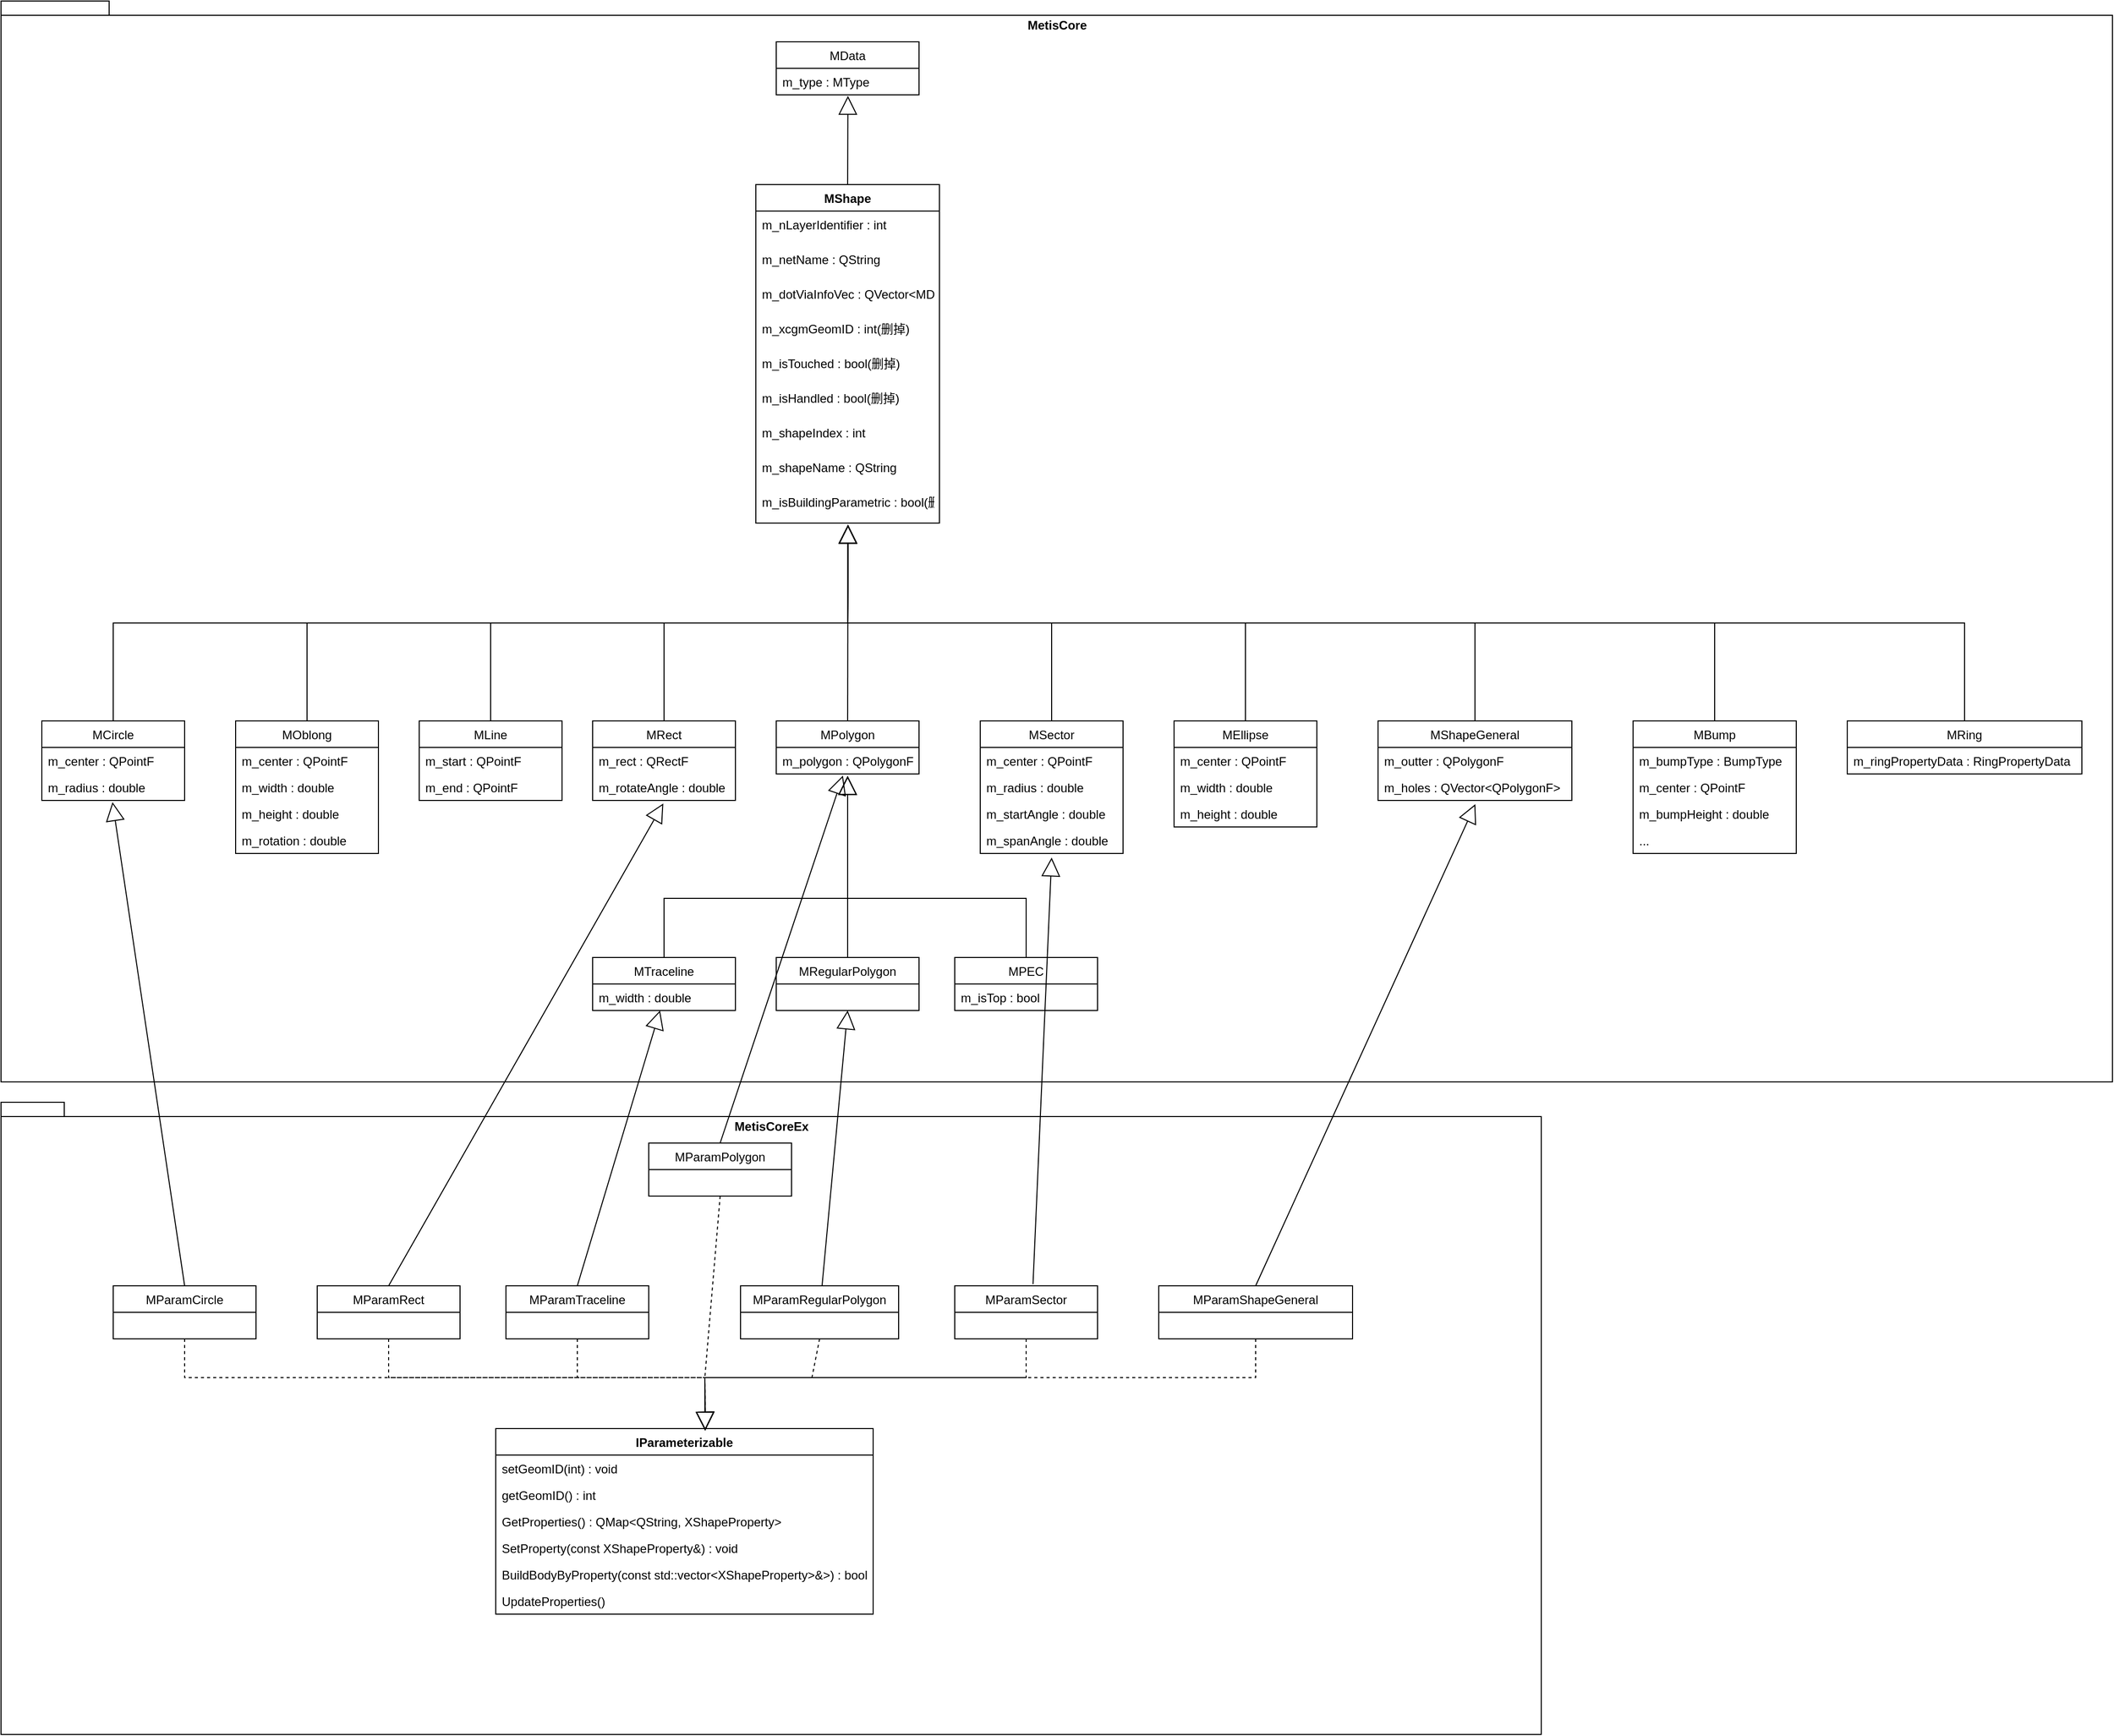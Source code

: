 <mxfile version="15.8.8" type="github">
  <diagram id="C5RBs43oDa-KdzZeNtuy" name="Page-1">
    <mxGraphModel dx="2592" dy="876" grid="1" gridSize="10" guides="1" tooltips="1" connect="1" arrows="1" fold="1" page="1" pageScale="1" pageWidth="827" pageHeight="1169" math="0" shadow="0">
      <root>
        <mxCell id="WIyWlLk6GJQsqaUBKTNV-0" />
        <mxCell id="WIyWlLk6GJQsqaUBKTNV-1" parent="WIyWlLk6GJQsqaUBKTNV-0" />
        <mxCell id="aMKjrzGWHhNSNLpxODro-223" value="MetisCoreEx" style="shape=folder;fontStyle=1;spacingTop=10;tabWidth=40;tabHeight=14;tabPosition=left;html=1;verticalAlign=top;" vertex="1" parent="WIyWlLk6GJQsqaUBKTNV-1">
          <mxGeometry x="-470" y="1090" width="1510" height="620" as="geometry" />
        </mxCell>
        <mxCell id="aMKjrzGWHhNSNLpxODro-220" value="MetisCore" style="shape=folder;fontStyle=1;spacingTop=10;tabWidth=40;tabHeight=14;tabPosition=left;html=1;verticalAlign=top;" vertex="1" parent="WIyWlLk6GJQsqaUBKTNV-1">
          <mxGeometry x="-470" y="10" width="2070" height="1060" as="geometry" />
        </mxCell>
        <mxCell id="aMKjrzGWHhNSNLpxODro-22" value="MShape" style="swimlane;fontStyle=1;align=center;verticalAlign=top;childLayout=stackLayout;horizontal=1;startSize=26;horizontalStack=0;resizeParent=1;resizeParentMax=0;resizeLast=0;collapsible=1;marginBottom=0;" vertex="1" parent="WIyWlLk6GJQsqaUBKTNV-1">
          <mxGeometry x="270" y="190" width="180" height="332" as="geometry" />
        </mxCell>
        <object label="m_nLayerIdentifier : int" id="aMKjrzGWHhNSNLpxODro-30">
          <mxCell style="text;strokeColor=none;fillColor=none;align=left;verticalAlign=top;spacingLeft=4;spacingRight=4;overflow=hidden;rotatable=0;points=[[0,0.5],[1,0.5]];portConstraint=eastwest;" vertex="1" parent="aMKjrzGWHhNSNLpxODro-22">
            <mxGeometry y="26" width="180" height="34" as="geometry" />
          </mxCell>
        </object>
        <object label="m_netName : QString" id="aMKjrzGWHhNSNLpxODro-33">
          <mxCell style="text;strokeColor=none;fillColor=none;align=left;verticalAlign=top;spacingLeft=4;spacingRight=4;overflow=hidden;rotatable=0;points=[[0,0.5],[1,0.5]];portConstraint=eastwest;" vertex="1" parent="aMKjrzGWHhNSNLpxODro-22">
            <mxGeometry y="60" width="180" height="34" as="geometry" />
          </mxCell>
        </object>
        <object label="m_dotViaInfoVec : QVector&lt;MDotViaInfo&gt;" id="aMKjrzGWHhNSNLpxODro-32">
          <mxCell style="text;strokeColor=none;fillColor=none;align=left;verticalAlign=top;spacingLeft=4;spacingRight=4;overflow=hidden;rotatable=0;points=[[0,0.5],[1,0.5]];portConstraint=eastwest;" vertex="1" parent="aMKjrzGWHhNSNLpxODro-22">
            <mxGeometry y="94" width="180" height="34" as="geometry" />
          </mxCell>
        </object>
        <object label="m_xcgmGeomID : int(删掉)" id="aMKjrzGWHhNSNLpxODro-31">
          <mxCell style="text;strokeColor=none;fillColor=none;align=left;verticalAlign=top;spacingLeft=4;spacingRight=4;overflow=hidden;rotatable=0;points=[[0,0.5],[1,0.5]];portConstraint=eastwest;" vertex="1" parent="aMKjrzGWHhNSNLpxODro-22">
            <mxGeometry y="128" width="180" height="34" as="geometry" />
          </mxCell>
        </object>
        <object label="m_isTouched : bool(删掉)" id="aMKjrzGWHhNSNLpxODro-35">
          <mxCell style="text;strokeColor=none;fillColor=none;align=left;verticalAlign=top;spacingLeft=4;spacingRight=4;overflow=hidden;rotatable=0;points=[[0,0.5],[1,0.5]];portConstraint=eastwest;" vertex="1" parent="aMKjrzGWHhNSNLpxODro-22">
            <mxGeometry y="162" width="180" height="34" as="geometry" />
          </mxCell>
        </object>
        <object label="m_isHandled : bool(删掉)" id="aMKjrzGWHhNSNLpxODro-36">
          <mxCell style="text;strokeColor=none;fillColor=none;align=left;verticalAlign=top;spacingLeft=4;spacingRight=4;overflow=hidden;rotatable=0;points=[[0,0.5],[1,0.5]];portConstraint=eastwest;" vertex="1" parent="aMKjrzGWHhNSNLpxODro-22">
            <mxGeometry y="196" width="180" height="34" as="geometry" />
          </mxCell>
        </object>
        <object label="m_shapeIndex : int" id="aMKjrzGWHhNSNLpxODro-37">
          <mxCell style="text;strokeColor=none;fillColor=none;align=left;verticalAlign=top;spacingLeft=4;spacingRight=4;overflow=hidden;rotatable=0;points=[[0,0.5],[1,0.5]];portConstraint=eastwest;" vertex="1" parent="aMKjrzGWHhNSNLpxODro-22">
            <mxGeometry y="230" width="180" height="34" as="geometry" />
          </mxCell>
        </object>
        <object label="m_shapeName : QString" id="aMKjrzGWHhNSNLpxODro-38">
          <mxCell style="text;strokeColor=none;fillColor=none;align=left;verticalAlign=top;spacingLeft=4;spacingRight=4;overflow=hidden;rotatable=0;points=[[0,0.5],[1,0.5]];portConstraint=eastwest;" vertex="1" parent="aMKjrzGWHhNSNLpxODro-22">
            <mxGeometry y="264" width="180" height="34" as="geometry" />
          </mxCell>
        </object>
        <object label="m_isBuildingParametric : bool(删掉)" id="aMKjrzGWHhNSNLpxODro-39">
          <mxCell style="text;strokeColor=none;fillColor=none;align=left;verticalAlign=top;spacingLeft=4;spacingRight=4;overflow=hidden;rotatable=0;points=[[0,0.5],[1,0.5]];portConstraint=eastwest;" vertex="1" parent="aMKjrzGWHhNSNLpxODro-22">
            <mxGeometry y="298" width="180" height="34" as="geometry" />
          </mxCell>
        </object>
        <mxCell id="aMKjrzGWHhNSNLpxODro-40" value="MData" style="swimlane;fontStyle=0;childLayout=stackLayout;horizontal=1;startSize=26;fillColor=none;horizontalStack=0;resizeParent=1;resizeParentMax=0;resizeLast=0;collapsible=1;marginBottom=0;" vertex="1" parent="WIyWlLk6GJQsqaUBKTNV-1">
          <mxGeometry x="290" y="50" width="140" height="52" as="geometry" />
        </mxCell>
        <mxCell id="aMKjrzGWHhNSNLpxODro-41" value="m_type : MType" style="text;strokeColor=none;fillColor=none;align=left;verticalAlign=top;spacingLeft=4;spacingRight=4;overflow=hidden;rotatable=0;points=[[0,0.5],[1,0.5]];portConstraint=eastwest;" vertex="1" parent="aMKjrzGWHhNSNLpxODro-40">
          <mxGeometry y="26" width="140" height="26" as="geometry" />
        </mxCell>
        <mxCell id="aMKjrzGWHhNSNLpxODro-45" value="" style="endArrow=block;endSize=16;endFill=0;html=1;rounded=0;exitX=0.5;exitY=0;exitDx=0;exitDy=0;entryX=0.502;entryY=1.038;entryDx=0;entryDy=0;entryPerimeter=0;" edge="1" parent="WIyWlLk6GJQsqaUBKTNV-1" source="aMKjrzGWHhNSNLpxODro-22" target="aMKjrzGWHhNSNLpxODro-41">
          <mxGeometry x="-0.078" y="-30" width="160" relative="1" as="geometry">
            <mxPoint x="468" y="50" as="sourcePoint" />
            <mxPoint x="628" y="50" as="targetPoint" />
            <mxPoint as="offset" />
          </mxGeometry>
        </mxCell>
        <mxCell id="aMKjrzGWHhNSNLpxODro-46" value="MCircle" style="swimlane;fontStyle=0;childLayout=stackLayout;horizontal=1;startSize=26;fillColor=none;horizontalStack=0;resizeParent=1;resizeParentMax=0;resizeLast=0;collapsible=1;marginBottom=0;" vertex="1" parent="WIyWlLk6GJQsqaUBKTNV-1">
          <mxGeometry x="-430" y="716" width="140" height="78" as="geometry" />
        </mxCell>
        <mxCell id="aMKjrzGWHhNSNLpxODro-47" value="m_center : QPointF" style="text;strokeColor=none;fillColor=none;align=left;verticalAlign=top;spacingLeft=4;spacingRight=4;overflow=hidden;rotatable=0;points=[[0,0.5],[1,0.5]];portConstraint=eastwest;" vertex="1" parent="aMKjrzGWHhNSNLpxODro-46">
          <mxGeometry y="26" width="140" height="26" as="geometry" />
        </mxCell>
        <mxCell id="aMKjrzGWHhNSNLpxODro-48" value="m_radius : double" style="text;strokeColor=none;fillColor=none;align=left;verticalAlign=top;spacingLeft=4;spacingRight=4;overflow=hidden;rotatable=0;points=[[0,0.5],[1,0.5]];portConstraint=eastwest;" vertex="1" parent="aMKjrzGWHhNSNLpxODro-46">
          <mxGeometry y="52" width="140" height="26" as="geometry" />
        </mxCell>
        <mxCell id="aMKjrzGWHhNSNLpxODro-50" value="MOblong" style="swimlane;fontStyle=0;childLayout=stackLayout;horizontal=1;startSize=26;fillColor=none;horizontalStack=0;resizeParent=1;resizeParentMax=0;resizeLast=0;collapsible=1;marginBottom=0;" vertex="1" parent="WIyWlLk6GJQsqaUBKTNV-1">
          <mxGeometry x="-240" y="716" width="140" height="130" as="geometry" />
        </mxCell>
        <mxCell id="aMKjrzGWHhNSNLpxODro-51" value="m_center : QPointF" style="text;strokeColor=none;fillColor=none;align=left;verticalAlign=top;spacingLeft=4;spacingRight=4;overflow=hidden;rotatable=0;points=[[0,0.5],[1,0.5]];portConstraint=eastwest;" vertex="1" parent="aMKjrzGWHhNSNLpxODro-50">
          <mxGeometry y="26" width="140" height="26" as="geometry" />
        </mxCell>
        <mxCell id="aMKjrzGWHhNSNLpxODro-52" value="m_width : double" style="text;strokeColor=none;fillColor=none;align=left;verticalAlign=top;spacingLeft=4;spacingRight=4;overflow=hidden;rotatable=0;points=[[0,0.5],[1,0.5]];portConstraint=eastwest;" vertex="1" parent="aMKjrzGWHhNSNLpxODro-50">
          <mxGeometry y="52" width="140" height="26" as="geometry" />
        </mxCell>
        <mxCell id="aMKjrzGWHhNSNLpxODro-53" value="m_height : double" style="text;strokeColor=none;fillColor=none;align=left;verticalAlign=top;spacingLeft=4;spacingRight=4;overflow=hidden;rotatable=0;points=[[0,0.5],[1,0.5]];portConstraint=eastwest;" vertex="1" parent="aMKjrzGWHhNSNLpxODro-50">
          <mxGeometry y="78" width="140" height="26" as="geometry" />
        </mxCell>
        <mxCell id="aMKjrzGWHhNSNLpxODro-94" value="m_rotation : double" style="text;strokeColor=none;fillColor=none;align=left;verticalAlign=top;spacingLeft=4;spacingRight=4;overflow=hidden;rotatable=0;points=[[0,0.5],[1,0.5]];portConstraint=eastwest;" vertex="1" parent="aMKjrzGWHhNSNLpxODro-50">
          <mxGeometry y="104" width="140" height="26" as="geometry" />
        </mxCell>
        <mxCell id="aMKjrzGWHhNSNLpxODro-54" value="MLine" style="swimlane;fontStyle=0;childLayout=stackLayout;horizontal=1;startSize=26;fillColor=none;horizontalStack=0;resizeParent=1;resizeParentMax=0;resizeLast=0;collapsible=1;marginBottom=0;" vertex="1" parent="WIyWlLk6GJQsqaUBKTNV-1">
          <mxGeometry x="-60" y="716" width="140" height="78" as="geometry" />
        </mxCell>
        <mxCell id="aMKjrzGWHhNSNLpxODro-55" value="m_start : QPointF" style="text;strokeColor=none;fillColor=none;align=left;verticalAlign=top;spacingLeft=4;spacingRight=4;overflow=hidden;rotatable=0;points=[[0,0.5],[1,0.5]];portConstraint=eastwest;" vertex="1" parent="aMKjrzGWHhNSNLpxODro-54">
          <mxGeometry y="26" width="140" height="26" as="geometry" />
        </mxCell>
        <mxCell id="aMKjrzGWHhNSNLpxODro-56" value="m_end : QPointF" style="text;strokeColor=none;fillColor=none;align=left;verticalAlign=top;spacingLeft=4;spacingRight=4;overflow=hidden;rotatable=0;points=[[0,0.5],[1,0.5]];portConstraint=eastwest;" vertex="1" parent="aMKjrzGWHhNSNLpxODro-54">
          <mxGeometry y="52" width="140" height="26" as="geometry" />
        </mxCell>
        <mxCell id="aMKjrzGWHhNSNLpxODro-58" value="MEllipse" style="swimlane;fontStyle=0;childLayout=stackLayout;horizontal=1;startSize=26;fillColor=none;horizontalStack=0;resizeParent=1;resizeParentMax=0;resizeLast=0;collapsible=1;marginBottom=0;" vertex="1" parent="WIyWlLk6GJQsqaUBKTNV-1">
          <mxGeometry x="680" y="716" width="140" height="104" as="geometry" />
        </mxCell>
        <mxCell id="aMKjrzGWHhNSNLpxODro-59" value="m_center : QPointF" style="text;strokeColor=none;fillColor=none;align=left;verticalAlign=top;spacingLeft=4;spacingRight=4;overflow=hidden;rotatable=0;points=[[0,0.5],[1,0.5]];portConstraint=eastwest;" vertex="1" parent="aMKjrzGWHhNSNLpxODro-58">
          <mxGeometry y="26" width="140" height="26" as="geometry" />
        </mxCell>
        <mxCell id="aMKjrzGWHhNSNLpxODro-60" value="m_width : double" style="text;strokeColor=none;fillColor=none;align=left;verticalAlign=top;spacingLeft=4;spacingRight=4;overflow=hidden;rotatable=0;points=[[0,0.5],[1,0.5]];portConstraint=eastwest;" vertex="1" parent="aMKjrzGWHhNSNLpxODro-58">
          <mxGeometry y="52" width="140" height="26" as="geometry" />
        </mxCell>
        <mxCell id="aMKjrzGWHhNSNLpxODro-61" value="m_height : double" style="text;strokeColor=none;fillColor=none;align=left;verticalAlign=top;spacingLeft=4;spacingRight=4;overflow=hidden;rotatable=0;points=[[0,0.5],[1,0.5]];portConstraint=eastwest;" vertex="1" parent="aMKjrzGWHhNSNLpxODro-58">
          <mxGeometry y="78" width="140" height="26" as="geometry" />
        </mxCell>
        <mxCell id="aMKjrzGWHhNSNLpxODro-62" value="MSector" style="swimlane;fontStyle=0;childLayout=stackLayout;horizontal=1;startSize=26;fillColor=none;horizontalStack=0;resizeParent=1;resizeParentMax=0;resizeLast=0;collapsible=1;marginBottom=0;" vertex="1" parent="WIyWlLk6GJQsqaUBKTNV-1">
          <mxGeometry x="490" y="716" width="140" height="130" as="geometry" />
        </mxCell>
        <mxCell id="aMKjrzGWHhNSNLpxODro-63" value="m_center : QPointF" style="text;strokeColor=none;fillColor=none;align=left;verticalAlign=top;spacingLeft=4;spacingRight=4;overflow=hidden;rotatable=0;points=[[0,0.5],[1,0.5]];portConstraint=eastwest;" vertex="1" parent="aMKjrzGWHhNSNLpxODro-62">
          <mxGeometry y="26" width="140" height="26" as="geometry" />
        </mxCell>
        <mxCell id="aMKjrzGWHhNSNLpxODro-64" value="m_radius : double" style="text;strokeColor=none;fillColor=none;align=left;verticalAlign=top;spacingLeft=4;spacingRight=4;overflow=hidden;rotatable=0;points=[[0,0.5],[1,0.5]];portConstraint=eastwest;" vertex="1" parent="aMKjrzGWHhNSNLpxODro-62">
          <mxGeometry y="52" width="140" height="26" as="geometry" />
        </mxCell>
        <mxCell id="aMKjrzGWHhNSNLpxODro-65" value="m_startAngle : double" style="text;strokeColor=none;fillColor=none;align=left;verticalAlign=top;spacingLeft=4;spacingRight=4;overflow=hidden;rotatable=0;points=[[0,0.5],[1,0.5]];portConstraint=eastwest;" vertex="1" parent="aMKjrzGWHhNSNLpxODro-62">
          <mxGeometry y="78" width="140" height="26" as="geometry" />
        </mxCell>
        <mxCell id="aMKjrzGWHhNSNLpxODro-114" value="m_spanAngle : double" style="text;strokeColor=none;fillColor=none;align=left;verticalAlign=top;spacingLeft=4;spacingRight=4;overflow=hidden;rotatable=0;points=[[0,0.5],[1,0.5]];portConstraint=eastwest;" vertex="1" parent="aMKjrzGWHhNSNLpxODro-62">
          <mxGeometry y="104" width="140" height="26" as="geometry" />
        </mxCell>
        <mxCell id="aMKjrzGWHhNSNLpxODro-70" value="MTraceline" style="swimlane;fontStyle=0;childLayout=stackLayout;horizontal=1;startSize=26;fillColor=none;horizontalStack=0;resizeParent=1;resizeParentMax=0;resizeLast=0;collapsible=1;marginBottom=0;" vertex="1" parent="WIyWlLk6GJQsqaUBKTNV-1">
          <mxGeometry x="110" y="948" width="140" height="52" as="geometry" />
        </mxCell>
        <mxCell id="aMKjrzGWHhNSNLpxODro-71" value="m_width : double" style="text;strokeColor=none;fillColor=none;align=left;verticalAlign=top;spacingLeft=4;spacingRight=4;overflow=hidden;rotatable=0;points=[[0,0.5],[1,0.5]];portConstraint=eastwest;" vertex="1" parent="aMKjrzGWHhNSNLpxODro-70">
          <mxGeometry y="26" width="140" height="26" as="geometry" />
        </mxCell>
        <mxCell id="aMKjrzGWHhNSNLpxODro-86" value="MShapeGeneral" style="swimlane;fontStyle=0;childLayout=stackLayout;horizontal=1;startSize=26;fillColor=none;horizontalStack=0;resizeParent=1;resizeParentMax=0;resizeLast=0;collapsible=1;marginBottom=0;" vertex="1" parent="WIyWlLk6GJQsqaUBKTNV-1">
          <mxGeometry x="880" y="716" width="190" height="78" as="geometry" />
        </mxCell>
        <mxCell id="aMKjrzGWHhNSNLpxODro-87" value="m_outter : QPolygonF" style="text;strokeColor=none;fillColor=none;align=left;verticalAlign=top;spacingLeft=4;spacingRight=4;overflow=hidden;rotatable=0;points=[[0,0.5],[1,0.5]];portConstraint=eastwest;" vertex="1" parent="aMKjrzGWHhNSNLpxODro-86">
          <mxGeometry y="26" width="190" height="26" as="geometry" />
        </mxCell>
        <mxCell id="aMKjrzGWHhNSNLpxODro-88" value="m_holes : QVector&lt;QPolygonF&gt;" style="text;strokeColor=none;fillColor=none;align=left;verticalAlign=top;spacingLeft=4;spacingRight=4;overflow=hidden;rotatable=0;points=[[0,0.5],[1,0.5]];portConstraint=eastwest;" vertex="1" parent="aMKjrzGWHhNSNLpxODro-86">
          <mxGeometry y="52" width="190" height="26" as="geometry" />
        </mxCell>
        <mxCell id="aMKjrzGWHhNSNLpxODro-95" value="MRect" style="swimlane;fontStyle=0;childLayout=stackLayout;horizontal=1;startSize=26;fillColor=none;horizontalStack=0;resizeParent=1;resizeParentMax=0;resizeLast=0;collapsible=1;marginBottom=0;" vertex="1" parent="WIyWlLk6GJQsqaUBKTNV-1">
          <mxGeometry x="110" y="716" width="140" height="78" as="geometry" />
        </mxCell>
        <mxCell id="aMKjrzGWHhNSNLpxODro-96" value="m_rect : QRectF" style="text;strokeColor=none;fillColor=none;align=left;verticalAlign=top;spacingLeft=4;spacingRight=4;overflow=hidden;rotatable=0;points=[[0,0.5],[1,0.5]];portConstraint=eastwest;" vertex="1" parent="aMKjrzGWHhNSNLpxODro-95">
          <mxGeometry y="26" width="140" height="26" as="geometry" />
        </mxCell>
        <mxCell id="aMKjrzGWHhNSNLpxODro-97" value="m_rotateAngle : double" style="text;strokeColor=none;fillColor=none;align=left;verticalAlign=top;spacingLeft=4;spacingRight=4;overflow=hidden;rotatable=0;points=[[0,0.5],[1,0.5]];portConstraint=eastwest;" vertex="1" parent="aMKjrzGWHhNSNLpxODro-95">
          <mxGeometry y="52" width="140" height="26" as="geometry" />
        </mxCell>
        <mxCell id="aMKjrzGWHhNSNLpxODro-98" value="MPolygon" style="swimlane;fontStyle=0;childLayout=stackLayout;horizontal=1;startSize=26;fillColor=none;horizontalStack=0;resizeParent=1;resizeParentMax=0;resizeLast=0;collapsible=1;marginBottom=0;" vertex="1" parent="WIyWlLk6GJQsqaUBKTNV-1">
          <mxGeometry x="290" y="716" width="140" height="52" as="geometry" />
        </mxCell>
        <mxCell id="aMKjrzGWHhNSNLpxODro-99" value="m_polygon : QPolygonF" style="text;strokeColor=none;fillColor=none;align=left;verticalAlign=top;spacingLeft=4;spacingRight=4;overflow=hidden;rotatable=0;points=[[0,0.5],[1,0.5]];portConstraint=eastwest;" vertex="1" parent="aMKjrzGWHhNSNLpxODro-98">
          <mxGeometry y="26" width="140" height="26" as="geometry" />
        </mxCell>
        <mxCell id="aMKjrzGWHhNSNLpxODro-109" value="MRegularPolygon" style="swimlane;fontStyle=0;childLayout=stackLayout;horizontal=1;startSize=26;fillColor=none;horizontalStack=0;resizeParent=1;resizeParentMax=0;resizeLast=0;collapsible=1;marginBottom=0;" vertex="1" parent="WIyWlLk6GJQsqaUBKTNV-1">
          <mxGeometry x="290" y="948" width="140" height="52" as="geometry" />
        </mxCell>
        <mxCell id="aMKjrzGWHhNSNLpxODro-115" value="MRing" style="swimlane;fontStyle=0;childLayout=stackLayout;horizontal=1;startSize=26;fillColor=none;horizontalStack=0;resizeParent=1;resizeParentMax=0;resizeLast=0;collapsible=1;marginBottom=0;" vertex="1" parent="WIyWlLk6GJQsqaUBKTNV-1">
          <mxGeometry x="1340" y="716" width="230" height="52" as="geometry" />
        </mxCell>
        <mxCell id="aMKjrzGWHhNSNLpxODro-116" value="m_ringPropertyData : RingPropertyData" style="text;strokeColor=none;fillColor=none;align=left;verticalAlign=top;spacingLeft=4;spacingRight=4;overflow=hidden;rotatable=0;points=[[0,0.5],[1,0.5]];portConstraint=eastwest;" vertex="1" parent="aMKjrzGWHhNSNLpxODro-115">
          <mxGeometry y="26" width="230" height="26" as="geometry" />
        </mxCell>
        <mxCell id="aMKjrzGWHhNSNLpxODro-119" value="MPEC" style="swimlane;fontStyle=0;childLayout=stackLayout;horizontal=1;startSize=26;fillColor=none;horizontalStack=0;resizeParent=1;resizeParentMax=0;resizeLast=0;collapsible=1;marginBottom=0;" vertex="1" parent="WIyWlLk6GJQsqaUBKTNV-1">
          <mxGeometry x="465" y="948" width="140" height="52" as="geometry" />
        </mxCell>
        <mxCell id="aMKjrzGWHhNSNLpxODro-120" value="m_isTop : bool" style="text;strokeColor=none;fillColor=none;align=left;verticalAlign=top;spacingLeft=4;spacingRight=4;overflow=hidden;rotatable=0;points=[[0,0.5],[1,0.5]];portConstraint=eastwest;" vertex="1" parent="aMKjrzGWHhNSNLpxODro-119">
          <mxGeometry y="26" width="140" height="26" as="geometry" />
        </mxCell>
        <mxCell id="aMKjrzGWHhNSNLpxODro-123" value="MBump" style="swimlane;fontStyle=0;childLayout=stackLayout;horizontal=1;startSize=26;fillColor=none;horizontalStack=0;resizeParent=1;resizeParentMax=0;resizeLast=0;collapsible=1;marginBottom=0;" vertex="1" parent="WIyWlLk6GJQsqaUBKTNV-1">
          <mxGeometry x="1130" y="716" width="160" height="130" as="geometry" />
        </mxCell>
        <mxCell id="aMKjrzGWHhNSNLpxODro-124" value="m_bumpType : BumpType" style="text;strokeColor=none;fillColor=none;align=left;verticalAlign=top;spacingLeft=4;spacingRight=4;overflow=hidden;rotatable=0;points=[[0,0.5],[1,0.5]];portConstraint=eastwest;" vertex="1" parent="aMKjrzGWHhNSNLpxODro-123">
          <mxGeometry y="26" width="160" height="26" as="geometry" />
        </mxCell>
        <mxCell id="aMKjrzGWHhNSNLpxODro-125" value="m_center : QPointF" style="text;strokeColor=none;fillColor=none;align=left;verticalAlign=top;spacingLeft=4;spacingRight=4;overflow=hidden;rotatable=0;points=[[0,0.5],[1,0.5]];portConstraint=eastwest;" vertex="1" parent="aMKjrzGWHhNSNLpxODro-123">
          <mxGeometry y="52" width="160" height="26" as="geometry" />
        </mxCell>
        <mxCell id="aMKjrzGWHhNSNLpxODro-126" value="m_bumpHeight : double" style="text;strokeColor=none;fillColor=none;align=left;verticalAlign=top;spacingLeft=4;spacingRight=4;overflow=hidden;rotatable=0;points=[[0,0.5],[1,0.5]];portConstraint=eastwest;" vertex="1" parent="aMKjrzGWHhNSNLpxODro-123">
          <mxGeometry y="78" width="160" height="26" as="geometry" />
        </mxCell>
        <mxCell id="aMKjrzGWHhNSNLpxODro-134" value="..." style="text;strokeColor=none;fillColor=none;align=left;verticalAlign=top;spacingLeft=4;spacingRight=4;overflow=hidden;rotatable=0;points=[[0,0.5],[1,0.5]];portConstraint=eastwest;" vertex="1" parent="aMKjrzGWHhNSNLpxODro-123">
          <mxGeometry y="104" width="160" height="26" as="geometry" />
        </mxCell>
        <mxCell id="aMKjrzGWHhNSNLpxODro-128" value="" style="endArrow=block;endSize=16;endFill=0;html=1;rounded=0;exitX=0.5;exitY=0;exitDx=0;exitDy=0;" edge="1" parent="WIyWlLk6GJQsqaUBKTNV-1" source="aMKjrzGWHhNSNLpxODro-109">
          <mxGeometry x="0.043" y="60" width="160" relative="1" as="geometry">
            <mxPoint x="290" y="880" as="sourcePoint" />
            <mxPoint x="360" y="770" as="targetPoint" />
            <mxPoint as="offset" />
          </mxGeometry>
        </mxCell>
        <mxCell id="aMKjrzGWHhNSNLpxODro-130" value="" style="endArrow=block;endSize=16;endFill=0;html=1;rounded=0;exitX=0.5;exitY=0;exitDx=0;exitDy=0;" edge="1" parent="WIyWlLk6GJQsqaUBKTNV-1" source="aMKjrzGWHhNSNLpxODro-70">
          <mxGeometry x="0.043" y="60" width="160" relative="1" as="geometry">
            <mxPoint x="180" y="990" as="sourcePoint" />
            <mxPoint x="360" y="770" as="targetPoint" />
            <Array as="points">
              <mxPoint x="180" y="890" />
              <mxPoint x="360" y="890" />
            </Array>
            <mxPoint as="offset" />
          </mxGeometry>
        </mxCell>
        <mxCell id="aMKjrzGWHhNSNLpxODro-132" value="" style="endArrow=block;endSize=16;endFill=0;html=1;rounded=0;exitX=0.5;exitY=0;exitDx=0;exitDy=0;" edge="1" parent="WIyWlLk6GJQsqaUBKTNV-1" source="aMKjrzGWHhNSNLpxODro-119">
          <mxGeometry x="0.043" y="60" width="160" relative="1" as="geometry">
            <mxPoint x="560" y="990" as="sourcePoint" />
            <mxPoint x="360" y="770" as="targetPoint" />
            <Array as="points">
              <mxPoint x="535" y="890" />
              <mxPoint x="360" y="890" />
            </Array>
            <mxPoint as="offset" />
          </mxGeometry>
        </mxCell>
        <mxCell id="aMKjrzGWHhNSNLpxODro-136" value="" style="endArrow=block;endSize=16;endFill=0;html=1;rounded=0;exitX=0.5;exitY=0;exitDx=0;exitDy=0;entryX=0.502;entryY=1.049;entryDx=0;entryDy=0;entryPerimeter=0;" edge="1" parent="WIyWlLk6GJQsqaUBKTNV-1" source="aMKjrzGWHhNSNLpxODro-98" target="aMKjrzGWHhNSNLpxODro-39">
          <mxGeometry x="-0.006" y="129" width="160" relative="1" as="geometry">
            <mxPoint x="290" y="700" as="sourcePoint" />
            <mxPoint x="490" y="610" as="targetPoint" />
            <mxPoint as="offset" />
          </mxGeometry>
        </mxCell>
        <mxCell id="aMKjrzGWHhNSNLpxODro-152" value="" style="endArrow=block;endSize=16;endFill=0;html=1;rounded=0;exitX=0.5;exitY=0;exitDx=0;exitDy=0;entryX=0.502;entryY=1.049;entryDx=0;entryDy=0;entryPerimeter=0;" edge="1" parent="WIyWlLk6GJQsqaUBKTNV-1" source="aMKjrzGWHhNSNLpxODro-46" target="aMKjrzGWHhNSNLpxODro-39">
          <mxGeometry x="-0.006" y="129" width="160" relative="1" as="geometry">
            <mxPoint x="290" y="700" as="sourcePoint" />
            <mxPoint x="490" y="610" as="targetPoint" />
            <Array as="points">
              <mxPoint x="-360" y="620" />
              <mxPoint x="360" y="620" />
            </Array>
            <mxPoint as="offset" />
          </mxGeometry>
        </mxCell>
        <mxCell id="aMKjrzGWHhNSNLpxODro-153" value="" style="endArrow=block;endSize=16;endFill=0;html=1;rounded=0;exitX=0.5;exitY=0;exitDx=0;exitDy=0;entryX=0.502;entryY=1.049;entryDx=0;entryDy=0;entryPerimeter=0;" edge="1" parent="WIyWlLk6GJQsqaUBKTNV-1" source="aMKjrzGWHhNSNLpxODro-50" target="aMKjrzGWHhNSNLpxODro-39">
          <mxGeometry x="-0.006" y="129" width="160" relative="1" as="geometry">
            <mxPoint x="290" y="700" as="sourcePoint" />
            <mxPoint x="490" y="610" as="targetPoint" />
            <Array as="points">
              <mxPoint x="-170" y="620" />
              <mxPoint x="360" y="620" />
            </Array>
            <mxPoint as="offset" />
          </mxGeometry>
        </mxCell>
        <mxCell id="aMKjrzGWHhNSNLpxODro-154" value="" style="endArrow=block;endSize=16;endFill=0;html=1;rounded=0;exitX=0.5;exitY=0;exitDx=0;exitDy=0;entryX=0.502;entryY=1.049;entryDx=0;entryDy=0;entryPerimeter=0;" edge="1" parent="WIyWlLk6GJQsqaUBKTNV-1" source="aMKjrzGWHhNSNLpxODro-54" target="aMKjrzGWHhNSNLpxODro-39">
          <mxGeometry x="-0.006" y="129" width="160" relative="1" as="geometry">
            <mxPoint x="290" y="700" as="sourcePoint" />
            <mxPoint x="490" y="610" as="targetPoint" />
            <Array as="points">
              <mxPoint x="10" y="620" />
              <mxPoint x="360" y="620" />
            </Array>
            <mxPoint as="offset" />
          </mxGeometry>
        </mxCell>
        <mxCell id="aMKjrzGWHhNSNLpxODro-155" value="" style="endArrow=block;endSize=16;endFill=0;html=1;rounded=0;exitX=0.5;exitY=0;exitDx=0;exitDy=0;entryX=0.502;entryY=1.049;entryDx=0;entryDy=0;entryPerimeter=0;" edge="1" parent="WIyWlLk6GJQsqaUBKTNV-1" source="aMKjrzGWHhNSNLpxODro-95" target="aMKjrzGWHhNSNLpxODro-39">
          <mxGeometry x="-0.006" y="129" width="160" relative="1" as="geometry">
            <mxPoint x="290" y="700" as="sourcePoint" />
            <mxPoint x="490" y="610" as="targetPoint" />
            <Array as="points">
              <mxPoint x="180" y="620" />
              <mxPoint x="360" y="620" />
            </Array>
            <mxPoint as="offset" />
          </mxGeometry>
        </mxCell>
        <mxCell id="aMKjrzGWHhNSNLpxODro-156" value="" style="endArrow=block;endSize=16;endFill=0;html=1;rounded=0;exitX=0.5;exitY=0;exitDx=0;exitDy=0;entryX=0.502;entryY=1.049;entryDx=0;entryDy=0;entryPerimeter=0;" edge="1" parent="WIyWlLk6GJQsqaUBKTNV-1" source="aMKjrzGWHhNSNLpxODro-62" target="aMKjrzGWHhNSNLpxODro-39">
          <mxGeometry x="-0.006" y="129" width="160" relative="1" as="geometry">
            <mxPoint x="290" y="700" as="sourcePoint" />
            <mxPoint x="490" y="610" as="targetPoint" />
            <Array as="points">
              <mxPoint x="560" y="620" />
              <mxPoint x="360" y="620" />
            </Array>
            <mxPoint as="offset" />
          </mxGeometry>
        </mxCell>
        <mxCell id="aMKjrzGWHhNSNLpxODro-157" value="" style="endArrow=block;endSize=16;endFill=0;html=1;rounded=0;exitX=0.5;exitY=0;exitDx=0;exitDy=0;entryX=0.502;entryY=1.049;entryDx=0;entryDy=0;entryPerimeter=0;" edge="1" parent="WIyWlLk6GJQsqaUBKTNV-1" source="aMKjrzGWHhNSNLpxODro-58" target="aMKjrzGWHhNSNLpxODro-39">
          <mxGeometry x="-0.006" y="129" width="160" relative="1" as="geometry">
            <mxPoint x="290" y="700" as="sourcePoint" />
            <mxPoint x="490" y="610" as="targetPoint" />
            <Array as="points">
              <mxPoint x="750" y="620" />
              <mxPoint x="360" y="620" />
            </Array>
            <mxPoint as="offset" />
          </mxGeometry>
        </mxCell>
        <mxCell id="aMKjrzGWHhNSNLpxODro-158" value="" style="endArrow=block;endSize=16;endFill=0;html=1;rounded=0;exitX=0.5;exitY=0;exitDx=0;exitDy=0;entryX=0.502;entryY=1.049;entryDx=0;entryDy=0;entryPerimeter=0;" edge="1" parent="WIyWlLk6GJQsqaUBKTNV-1" source="aMKjrzGWHhNSNLpxODro-86" target="aMKjrzGWHhNSNLpxODro-39">
          <mxGeometry x="-0.006" y="129" width="160" relative="1" as="geometry">
            <mxPoint x="290" y="700" as="sourcePoint" />
            <mxPoint x="490" y="610" as="targetPoint" />
            <Array as="points">
              <mxPoint x="975" y="620" />
              <mxPoint x="360" y="620" />
            </Array>
            <mxPoint as="offset" />
          </mxGeometry>
        </mxCell>
        <mxCell id="aMKjrzGWHhNSNLpxODro-159" value="" style="endArrow=block;endSize=16;endFill=0;html=1;rounded=0;exitX=0.5;exitY=0;exitDx=0;exitDy=0;entryX=0.502;entryY=1.049;entryDx=0;entryDy=0;entryPerimeter=0;" edge="1" parent="WIyWlLk6GJQsqaUBKTNV-1" source="aMKjrzGWHhNSNLpxODro-123" target="aMKjrzGWHhNSNLpxODro-39">
          <mxGeometry x="-0.006" y="129" width="160" relative="1" as="geometry">
            <mxPoint x="290" y="700" as="sourcePoint" />
            <mxPoint x="490" y="610" as="targetPoint" />
            <Array as="points">
              <mxPoint x="1210" y="620" />
              <mxPoint x="360" y="620" />
            </Array>
            <mxPoint as="offset" />
          </mxGeometry>
        </mxCell>
        <mxCell id="aMKjrzGWHhNSNLpxODro-160" value="" style="endArrow=block;endSize=16;endFill=0;html=1;rounded=0;exitX=0.5;exitY=0;exitDx=0;exitDy=0;entryX=0.502;entryY=1.049;entryDx=0;entryDy=0;entryPerimeter=0;" edge="1" parent="WIyWlLk6GJQsqaUBKTNV-1" source="aMKjrzGWHhNSNLpxODro-115" target="aMKjrzGWHhNSNLpxODro-39">
          <mxGeometry x="-0.006" y="129" width="160" relative="1" as="geometry">
            <mxPoint x="290" y="700" as="sourcePoint" />
            <mxPoint x="490" y="610" as="targetPoint" />
            <Array as="points">
              <mxPoint x="1455" y="620" />
              <mxPoint x="360" y="620" />
            </Array>
            <mxPoint as="offset" />
          </mxGeometry>
        </mxCell>
        <mxCell id="aMKjrzGWHhNSNLpxODro-161" value="IParameterizable" style="swimlane;fontStyle=1;align=center;verticalAlign=top;childLayout=stackLayout;horizontal=1;startSize=26;horizontalStack=0;resizeParent=1;resizeParentMax=0;resizeLast=0;collapsible=1;marginBottom=0;" vertex="1" parent="WIyWlLk6GJQsqaUBKTNV-1">
          <mxGeometry x="15" y="1410" width="370" height="182" as="geometry" />
        </mxCell>
        <mxCell id="aMKjrzGWHhNSNLpxODro-162" value="setGeomID(int) : void" style="text;strokeColor=none;fillColor=none;align=left;verticalAlign=top;spacingLeft=4;spacingRight=4;overflow=hidden;rotatable=0;points=[[0,0.5],[1,0.5]];portConstraint=eastwest;" vertex="1" parent="aMKjrzGWHhNSNLpxODro-161">
          <mxGeometry y="26" width="370" height="26" as="geometry" />
        </mxCell>
        <mxCell id="aMKjrzGWHhNSNLpxODro-165" value="getGeomID() : int" style="text;strokeColor=none;fillColor=none;align=left;verticalAlign=top;spacingLeft=4;spacingRight=4;overflow=hidden;rotatable=0;points=[[0,0.5],[1,0.5]];portConstraint=eastwest;" vertex="1" parent="aMKjrzGWHhNSNLpxODro-161">
          <mxGeometry y="52" width="370" height="26" as="geometry" />
        </mxCell>
        <mxCell id="aMKjrzGWHhNSNLpxODro-166" value="GetProperties() : QMap&lt;QString, XShapeProperty&gt;" style="text;strokeColor=none;fillColor=none;align=left;verticalAlign=top;spacingLeft=4;spacingRight=4;overflow=hidden;rotatable=0;points=[[0,0.5],[1,0.5]];portConstraint=eastwest;" vertex="1" parent="aMKjrzGWHhNSNLpxODro-161">
          <mxGeometry y="78" width="370" height="26" as="geometry" />
        </mxCell>
        <mxCell id="aMKjrzGWHhNSNLpxODro-171" value="SetProperty(const XShapeProperty&amp;) : void" style="text;strokeColor=none;fillColor=none;align=left;verticalAlign=top;spacingLeft=4;spacingRight=4;overflow=hidden;rotatable=0;points=[[0,0.5],[1,0.5]];portConstraint=eastwest;" vertex="1" parent="aMKjrzGWHhNSNLpxODro-161">
          <mxGeometry y="104" width="370" height="26" as="geometry" />
        </mxCell>
        <mxCell id="aMKjrzGWHhNSNLpxODro-172" value="BuildBodyByProperty(const std::vector&lt;XShapeProperty&gt;&amp;&gt;) : bool" style="text;strokeColor=none;fillColor=none;align=left;verticalAlign=top;spacingLeft=4;spacingRight=4;overflow=hidden;rotatable=0;points=[[0,0.5],[1,0.5]];portConstraint=eastwest;" vertex="1" parent="aMKjrzGWHhNSNLpxODro-161">
          <mxGeometry y="130" width="370" height="26" as="geometry" />
        </mxCell>
        <mxCell id="aMKjrzGWHhNSNLpxODro-225" value="UpdateProperties()" style="text;strokeColor=none;fillColor=none;align=left;verticalAlign=top;spacingLeft=4;spacingRight=4;overflow=hidden;rotatable=0;points=[[0,0.5],[1,0.5]];portConstraint=eastwest;" vertex="1" parent="aMKjrzGWHhNSNLpxODro-161">
          <mxGeometry y="156" width="370" height="26" as="geometry" />
        </mxCell>
        <mxCell id="aMKjrzGWHhNSNLpxODro-174" value="MParamCircle" style="swimlane;fontStyle=0;childLayout=stackLayout;horizontal=1;startSize=26;fillColor=none;horizontalStack=0;resizeParent=1;resizeParentMax=0;resizeLast=0;collapsible=1;marginBottom=0;" vertex="1" parent="WIyWlLk6GJQsqaUBKTNV-1">
          <mxGeometry x="-360" y="1270" width="140" height="52" as="geometry" />
        </mxCell>
        <mxCell id="aMKjrzGWHhNSNLpxODro-180" value="MParamRect" style="swimlane;fontStyle=0;childLayout=stackLayout;horizontal=1;startSize=26;fillColor=none;horizontalStack=0;resizeParent=1;resizeParentMax=0;resizeLast=0;collapsible=1;marginBottom=0;" vertex="1" parent="WIyWlLk6GJQsqaUBKTNV-1">
          <mxGeometry x="-160" y="1270" width="140" height="52" as="geometry" />
        </mxCell>
        <mxCell id="aMKjrzGWHhNSNLpxODro-183" value="MParamPolygon" style="swimlane;fontStyle=0;childLayout=stackLayout;horizontal=1;startSize=26;fillColor=none;horizontalStack=0;resizeParent=1;resizeParentMax=0;resizeLast=0;collapsible=1;marginBottom=0;" vertex="1" parent="WIyWlLk6GJQsqaUBKTNV-1">
          <mxGeometry x="165" y="1130" width="140" height="52" as="geometry" />
        </mxCell>
        <mxCell id="aMKjrzGWHhNSNLpxODro-185" value="MParamTraceline" style="swimlane;fontStyle=0;childLayout=stackLayout;horizontal=1;startSize=26;fillColor=none;horizontalStack=0;resizeParent=1;resizeParentMax=0;resizeLast=0;collapsible=1;marginBottom=0;" vertex="1" parent="WIyWlLk6GJQsqaUBKTNV-1">
          <mxGeometry x="25" y="1270" width="140" height="52" as="geometry" />
        </mxCell>
        <mxCell id="aMKjrzGWHhNSNLpxODro-187" value="MParamSector" style="swimlane;fontStyle=0;childLayout=stackLayout;horizontal=1;startSize=26;fillColor=none;horizontalStack=0;resizeParent=1;resizeParentMax=0;resizeLast=0;collapsible=1;marginBottom=0;" vertex="1" parent="WIyWlLk6GJQsqaUBKTNV-1">
          <mxGeometry x="465" y="1270" width="140" height="52" as="geometry" />
        </mxCell>
        <mxCell id="aMKjrzGWHhNSNLpxODro-196" value="MParamShapeGeneral" style="swimlane;fontStyle=0;childLayout=stackLayout;horizontal=1;startSize=26;fillColor=none;horizontalStack=0;resizeParent=1;resizeParentMax=0;resizeLast=0;collapsible=1;marginBottom=0;" vertex="1" parent="WIyWlLk6GJQsqaUBKTNV-1">
          <mxGeometry x="665" y="1270" width="190" height="52" as="geometry" />
        </mxCell>
        <mxCell id="aMKjrzGWHhNSNLpxODro-199" value="" style="endArrow=block;endSize=16;endFill=0;html=1;rounded=0;exitX=0.5;exitY=0;exitDx=0;exitDy=0;entryX=0.495;entryY=1.064;entryDx=0;entryDy=0;entryPerimeter=0;" edge="1" parent="WIyWlLk6GJQsqaUBKTNV-1" source="aMKjrzGWHhNSNLpxODro-174" target="aMKjrzGWHhNSNLpxODro-48">
          <mxGeometry width="160" relative="1" as="geometry">
            <mxPoint x="-350" y="1190" as="sourcePoint" />
            <mxPoint x="-190" y="1190" as="targetPoint" />
          </mxGeometry>
        </mxCell>
        <mxCell id="aMKjrzGWHhNSNLpxODro-200" value="" style="endArrow=block;endSize=16;endFill=0;html=1;rounded=0;exitX=0.5;exitY=0;exitDx=0;exitDy=0;entryX=0.495;entryY=1.115;entryDx=0;entryDy=0;entryPerimeter=0;" edge="1" parent="WIyWlLk6GJQsqaUBKTNV-1" source="aMKjrzGWHhNSNLpxODro-180" target="aMKjrzGWHhNSNLpxODro-97">
          <mxGeometry x="0.021" y="-10" width="160" relative="1" as="geometry">
            <mxPoint x="-180" y="1314.34" as="sourcePoint" />
            <mxPoint x="-90.7" y="790.004" as="targetPoint" />
            <mxPoint as="offset" />
          </mxGeometry>
        </mxCell>
        <mxCell id="aMKjrzGWHhNSNLpxODro-201" value="" style="endArrow=block;endSize=16;endFill=0;html=1;rounded=0;exitX=0.5;exitY=0;exitDx=0;exitDy=0;entryX=0.467;entryY=1.064;entryDx=0;entryDy=0;entryPerimeter=0;" edge="1" parent="WIyWlLk6GJQsqaUBKTNV-1" source="aMKjrzGWHhNSNLpxODro-183" target="aMKjrzGWHhNSNLpxODro-99">
          <mxGeometry width="160" relative="1" as="geometry">
            <mxPoint x="-240" y="1330" as="sourcePoint" />
            <mxPoint x="189.3" y="806.99" as="targetPoint" />
          </mxGeometry>
        </mxCell>
        <mxCell id="aMKjrzGWHhNSNLpxODro-202" value="" style="endArrow=block;endSize=16;endFill=0;html=1;rounded=0;exitX=0.5;exitY=0;exitDx=0;exitDy=0;" edge="1" parent="WIyWlLk6GJQsqaUBKTNV-1" source="aMKjrzGWHhNSNLpxODro-185" target="aMKjrzGWHhNSNLpxODro-71">
          <mxGeometry width="160" relative="1" as="geometry">
            <mxPoint x="-25" y="1330" as="sourcePoint" />
            <mxPoint x="365.38" y="779.664" as="targetPoint" />
          </mxGeometry>
        </mxCell>
        <mxCell id="aMKjrzGWHhNSNLpxODro-203" value="" style="endArrow=block;endSize=16;endFill=0;html=1;rounded=0;exitX=0.548;exitY=-0.032;exitDx=0;exitDy=0;entryX=0.5;entryY=1.154;entryDx=0;entryDy=0;entryPerimeter=0;exitPerimeter=0;" edge="1" parent="WIyWlLk6GJQsqaUBKTNV-1" source="aMKjrzGWHhNSNLpxODro-187" target="aMKjrzGWHhNSNLpxODro-114">
          <mxGeometry x="0.002" y="-7" width="160" relative="1" as="geometry">
            <mxPoint x="350.39" y="1320" as="sourcePoint" />
            <mxPoint x="369.609" y="1000" as="targetPoint" />
            <mxPoint as="offset" />
          </mxGeometry>
        </mxCell>
        <mxCell id="aMKjrzGWHhNSNLpxODro-204" value="" style="endArrow=block;endSize=16;endFill=0;html=1;rounded=0;exitX=0.5;exitY=0;exitDx=0;exitDy=0;entryX=0.502;entryY=1.141;entryDx=0;entryDy=0;entryPerimeter=0;" edge="1" parent="WIyWlLk6GJQsqaUBKTNV-1" source="aMKjrzGWHhNSNLpxODro-196" target="aMKjrzGWHhNSNLpxODro-88">
          <mxGeometry x="0.029" y="-16" width="160" relative="1" as="geometry">
            <mxPoint x="360.39" y="1330" as="sourcePoint" />
            <mxPoint x="570" y="860.004" as="targetPoint" />
            <mxPoint as="offset" />
          </mxGeometry>
        </mxCell>
        <mxCell id="aMKjrzGWHhNSNLpxODro-205" value="MParamRegularPolygon" style="swimlane;fontStyle=0;childLayout=stackLayout;horizontal=1;startSize=26;fillColor=none;horizontalStack=0;resizeParent=1;resizeParentMax=0;resizeLast=0;collapsible=1;marginBottom=0;" vertex="1" parent="WIyWlLk6GJQsqaUBKTNV-1">
          <mxGeometry x="255" y="1270" width="155" height="52" as="geometry" />
        </mxCell>
        <mxCell id="aMKjrzGWHhNSNLpxODro-206" value="" style="endArrow=block;endSize=16;endFill=0;html=1;rounded=0;exitX=0.5;exitY=1;exitDx=0;exitDy=0;entryX=0.555;entryY=0.011;entryDx=0;entryDy=0;entryPerimeter=0;dashed=1;" edge="1" parent="WIyWlLk6GJQsqaUBKTNV-1" source="aMKjrzGWHhNSNLpxODro-174" target="aMKjrzGWHhNSNLpxODro-161">
          <mxGeometry width="160" relative="1" as="geometry">
            <mxPoint x="-280" y="1280" as="sourcePoint" />
            <mxPoint x="-215.7" y="525.664" as="targetPoint" />
            <Array as="points">
              <mxPoint x="-290" y="1360" />
              <mxPoint x="220" y="1360" />
            </Array>
          </mxGeometry>
        </mxCell>
        <mxCell id="aMKjrzGWHhNSNLpxODro-207" value="" style="endArrow=block;endSize=16;endFill=0;html=1;rounded=0;exitX=0.5;exitY=1;exitDx=0;exitDy=0;entryX=0.555;entryY=0.011;entryDx=0;entryDy=0;entryPerimeter=0;dashed=1" edge="1" parent="WIyWlLk6GJQsqaUBKTNV-1" source="aMKjrzGWHhNSNLpxODro-180" target="aMKjrzGWHhNSNLpxODro-161">
          <mxGeometry width="160" relative="1" as="geometry">
            <mxPoint x="-280" y="1280" as="sourcePoint" />
            <mxPoint x="-215.7" y="525.664" as="targetPoint" />
            <Array as="points">
              <mxPoint x="-90" y="1360" />
              <mxPoint x="220" y="1360" />
            </Array>
          </mxGeometry>
        </mxCell>
        <mxCell id="aMKjrzGWHhNSNLpxODro-209" value="" style="endArrow=block;endSize=16;endFill=0;html=1;rounded=0;exitX=0.5;exitY=1;exitDx=0;exitDy=0;entryX=0.555;entryY=0.011;entryDx=0;entryDy=0;entryPerimeter=0;dashed=1" edge="1" parent="WIyWlLk6GJQsqaUBKTNV-1" source="aMKjrzGWHhNSNLpxODro-185" target="aMKjrzGWHhNSNLpxODro-161">
          <mxGeometry width="160" relative="1" as="geometry">
            <mxPoint x="-280" y="1280" as="sourcePoint" />
            <mxPoint x="-215.7" y="525.664" as="targetPoint" />
            <Array as="points">
              <mxPoint x="95" y="1360" />
              <mxPoint x="220" y="1360" />
            </Array>
          </mxGeometry>
        </mxCell>
        <mxCell id="aMKjrzGWHhNSNLpxODro-211" value="" style="endArrow=block;endSize=16;endFill=0;html=1;rounded=0;exitX=0.5;exitY=1;exitDx=0;exitDy=0;entryX=0.555;entryY=0.011;entryDx=0;entryDy=0;entryPerimeter=0;dashed=1" edge="1" parent="WIyWlLk6GJQsqaUBKTNV-1" source="aMKjrzGWHhNSNLpxODro-205" target="aMKjrzGWHhNSNLpxODro-161">
          <mxGeometry width="160" relative="1" as="geometry">
            <mxPoint x="-280" y="1280" as="sourcePoint" />
            <mxPoint x="-215.7" y="525.664" as="targetPoint" />
            <Array as="points">
              <mxPoint x="325" y="1360" />
              <mxPoint x="220" y="1360" />
            </Array>
          </mxGeometry>
        </mxCell>
        <mxCell id="aMKjrzGWHhNSNLpxODro-212" value="" style="endArrow=block;endSize=16;endFill=0;html=1;rounded=0;exitX=0.5;exitY=1;exitDx=0;exitDy=0;entryX=0.555;entryY=0.011;entryDx=0;entryDy=0;entryPerimeter=0;dashed=1" edge="1" parent="WIyWlLk6GJQsqaUBKTNV-1" source="aMKjrzGWHhNSNLpxODro-187" target="aMKjrzGWHhNSNLpxODro-161">
          <mxGeometry width="160" relative="1" as="geometry">
            <mxPoint x="-280" y="1280" as="sourcePoint" />
            <mxPoint x="-215.7" y="525.664" as="targetPoint" />
            <Array as="points">
              <mxPoint x="535" y="1360" />
              <mxPoint x="220" y="1360" />
            </Array>
          </mxGeometry>
        </mxCell>
        <mxCell id="aMKjrzGWHhNSNLpxODro-213" value="" style="endArrow=block;endSize=16;endFill=0;html=1;rounded=0;exitX=0.5;exitY=1;exitDx=0;exitDy=0;entryX=0.555;entryY=0.011;entryDx=0;entryDy=0;entryPerimeter=0;dashed=1" edge="1" parent="WIyWlLk6GJQsqaUBKTNV-1" source="aMKjrzGWHhNSNLpxODro-196" target="aMKjrzGWHhNSNLpxODro-161">
          <mxGeometry width="160" relative="1" as="geometry">
            <mxPoint x="-280" y="1280" as="sourcePoint" />
            <mxPoint x="-215.7" y="525.664" as="targetPoint" />
            <Array as="points">
              <mxPoint x="760" y="1360" />
              <mxPoint x="220" y="1360" />
            </Array>
          </mxGeometry>
        </mxCell>
        <mxCell id="aMKjrzGWHhNSNLpxODro-215" value="" style="endArrow=block;endSize=16;endFill=0;html=1;rounded=0;exitX=0.5;exitY=1;exitDx=0;exitDy=0;entryX=0.555;entryY=0.011;entryDx=0;entryDy=0;entryPerimeter=0;dashed=1" edge="1" parent="WIyWlLk6GJQsqaUBKTNV-1" source="aMKjrzGWHhNSNLpxODro-183" target="aMKjrzGWHhNSNLpxODro-161">
          <mxGeometry width="160" relative="1" as="geometry">
            <mxPoint x="-280" y="1280" as="sourcePoint" />
            <mxPoint x="-215.7" y="525.664" as="targetPoint" />
            <Array as="points">
              <mxPoint x="220" y="1360" />
            </Array>
          </mxGeometry>
        </mxCell>
        <mxCell id="aMKjrzGWHhNSNLpxODro-224" value="" style="endArrow=block;endSize=16;endFill=0;html=1;rounded=0;entryX=0.5;entryY=1;entryDx=0;entryDy=0;" edge="1" parent="WIyWlLk6GJQsqaUBKTNV-1" source="aMKjrzGWHhNSNLpxODro-205" target="aMKjrzGWHhNSNLpxODro-109">
          <mxGeometry width="160" relative="1" as="geometry">
            <mxPoint x="245" y="1140" as="sourcePoint" />
            <mxPoint x="365.38" y="779.664" as="targetPoint" />
          </mxGeometry>
        </mxCell>
      </root>
    </mxGraphModel>
  </diagram>
</mxfile>
